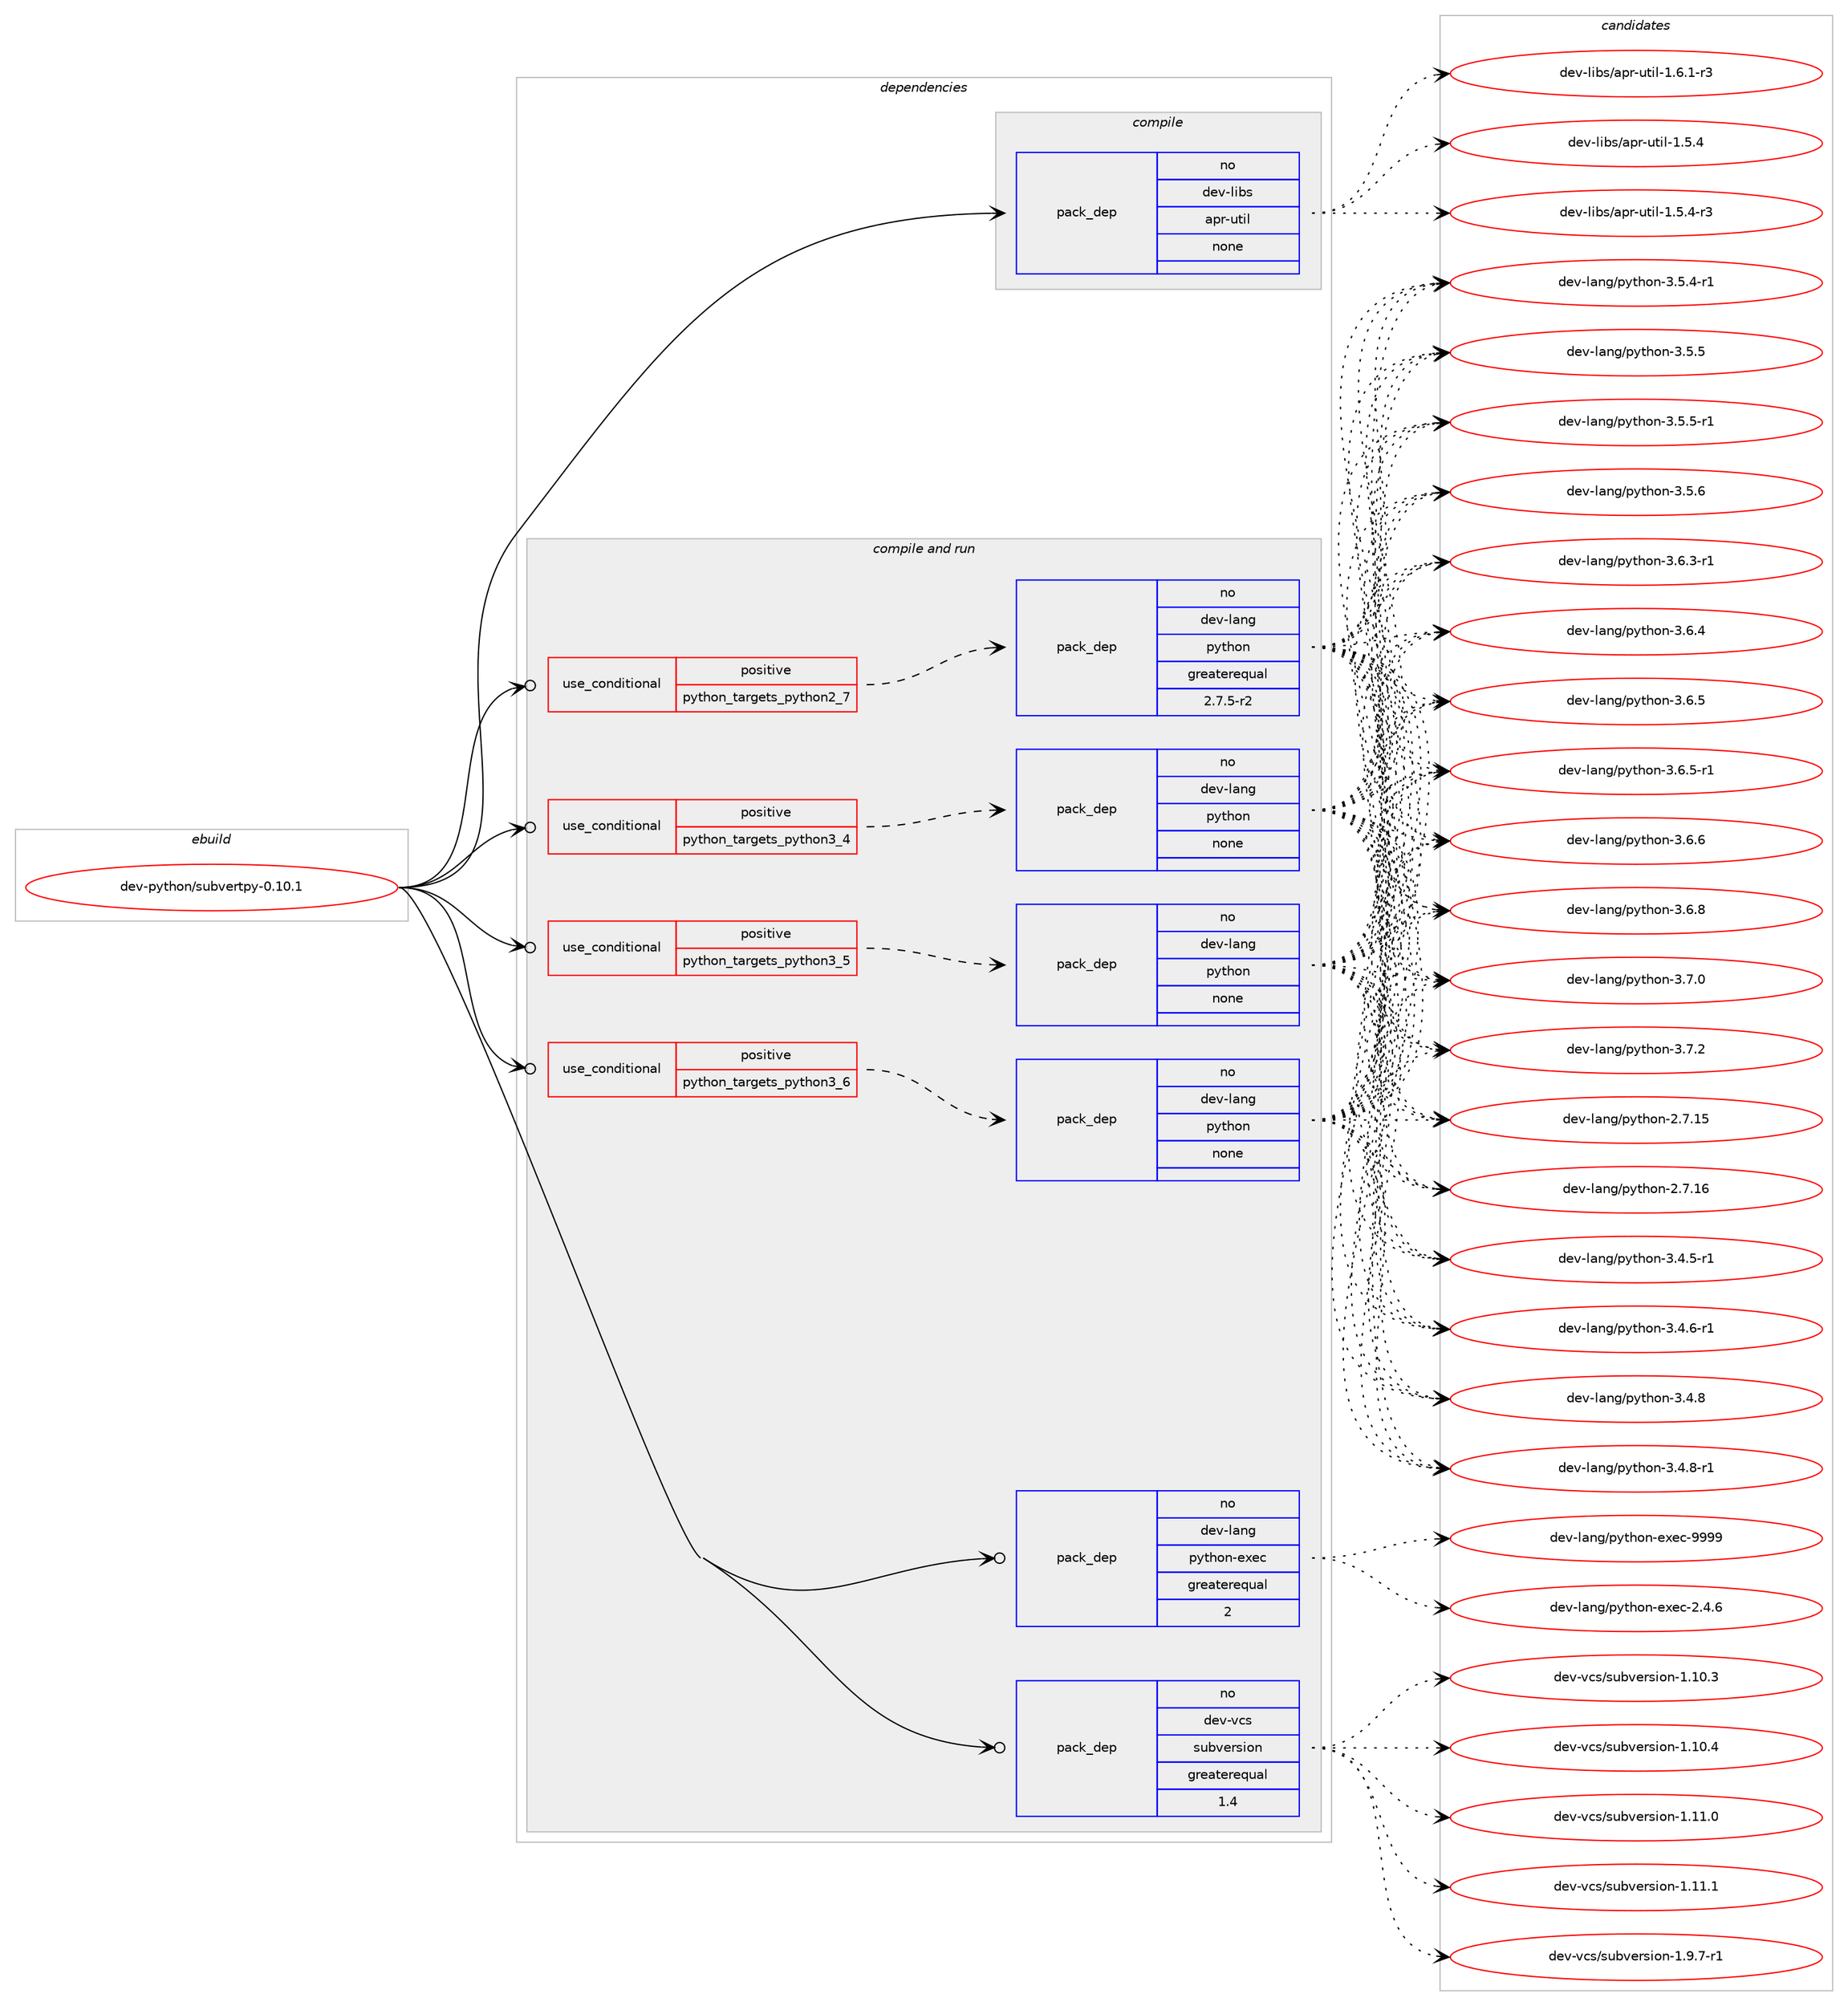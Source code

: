 digraph prolog {

# *************
# Graph options
# *************

newrank=true;
concentrate=true;
compound=true;
graph [rankdir=LR,fontname=Helvetica,fontsize=10,ranksep=1.5];#, ranksep=2.5, nodesep=0.2];
edge  [arrowhead=vee];
node  [fontname=Helvetica,fontsize=10];

# **********
# The ebuild
# **********

subgraph cluster_leftcol {
color=gray;
rank=same;
label=<<i>ebuild</i>>;
id [label="dev-python/subvertpy-0.10.1", color=red, width=4, href="../dev-python/subvertpy-0.10.1.svg"];
}

# ****************
# The dependencies
# ****************

subgraph cluster_midcol {
color=gray;
label=<<i>dependencies</i>>;
subgraph cluster_compile {
fillcolor="#eeeeee";
style=filled;
label=<<i>compile</i>>;
subgraph pack1034758 {
dependency1443501 [label=<<TABLE BORDER="0" CELLBORDER="1" CELLSPACING="0" CELLPADDING="4" WIDTH="220"><TR><TD ROWSPAN="6" CELLPADDING="30">pack_dep</TD></TR><TR><TD WIDTH="110">no</TD></TR><TR><TD>dev-libs</TD></TR><TR><TD>apr-util</TD></TR><TR><TD>none</TD></TR><TR><TD></TD></TR></TABLE>>, shape=none, color=blue];
}
id:e -> dependency1443501:w [weight=20,style="solid",arrowhead="vee"];
}
subgraph cluster_compileandrun {
fillcolor="#eeeeee";
style=filled;
label=<<i>compile and run</i>>;
subgraph cond385381 {
dependency1443502 [label=<<TABLE BORDER="0" CELLBORDER="1" CELLSPACING="0" CELLPADDING="4"><TR><TD ROWSPAN="3" CELLPADDING="10">use_conditional</TD></TR><TR><TD>positive</TD></TR><TR><TD>python_targets_python2_7</TD></TR></TABLE>>, shape=none, color=red];
subgraph pack1034759 {
dependency1443503 [label=<<TABLE BORDER="0" CELLBORDER="1" CELLSPACING="0" CELLPADDING="4" WIDTH="220"><TR><TD ROWSPAN="6" CELLPADDING="30">pack_dep</TD></TR><TR><TD WIDTH="110">no</TD></TR><TR><TD>dev-lang</TD></TR><TR><TD>python</TD></TR><TR><TD>greaterequal</TD></TR><TR><TD>2.7.5-r2</TD></TR></TABLE>>, shape=none, color=blue];
}
dependency1443502:e -> dependency1443503:w [weight=20,style="dashed",arrowhead="vee"];
}
id:e -> dependency1443502:w [weight=20,style="solid",arrowhead="odotvee"];
subgraph cond385382 {
dependency1443504 [label=<<TABLE BORDER="0" CELLBORDER="1" CELLSPACING="0" CELLPADDING="4"><TR><TD ROWSPAN="3" CELLPADDING="10">use_conditional</TD></TR><TR><TD>positive</TD></TR><TR><TD>python_targets_python3_4</TD></TR></TABLE>>, shape=none, color=red];
subgraph pack1034760 {
dependency1443505 [label=<<TABLE BORDER="0" CELLBORDER="1" CELLSPACING="0" CELLPADDING="4" WIDTH="220"><TR><TD ROWSPAN="6" CELLPADDING="30">pack_dep</TD></TR><TR><TD WIDTH="110">no</TD></TR><TR><TD>dev-lang</TD></TR><TR><TD>python</TD></TR><TR><TD>none</TD></TR><TR><TD></TD></TR></TABLE>>, shape=none, color=blue];
}
dependency1443504:e -> dependency1443505:w [weight=20,style="dashed",arrowhead="vee"];
}
id:e -> dependency1443504:w [weight=20,style="solid",arrowhead="odotvee"];
subgraph cond385383 {
dependency1443506 [label=<<TABLE BORDER="0" CELLBORDER="1" CELLSPACING="0" CELLPADDING="4"><TR><TD ROWSPAN="3" CELLPADDING="10">use_conditional</TD></TR><TR><TD>positive</TD></TR><TR><TD>python_targets_python3_5</TD></TR></TABLE>>, shape=none, color=red];
subgraph pack1034761 {
dependency1443507 [label=<<TABLE BORDER="0" CELLBORDER="1" CELLSPACING="0" CELLPADDING="4" WIDTH="220"><TR><TD ROWSPAN="6" CELLPADDING="30">pack_dep</TD></TR><TR><TD WIDTH="110">no</TD></TR><TR><TD>dev-lang</TD></TR><TR><TD>python</TD></TR><TR><TD>none</TD></TR><TR><TD></TD></TR></TABLE>>, shape=none, color=blue];
}
dependency1443506:e -> dependency1443507:w [weight=20,style="dashed",arrowhead="vee"];
}
id:e -> dependency1443506:w [weight=20,style="solid",arrowhead="odotvee"];
subgraph cond385384 {
dependency1443508 [label=<<TABLE BORDER="0" CELLBORDER="1" CELLSPACING="0" CELLPADDING="4"><TR><TD ROWSPAN="3" CELLPADDING="10">use_conditional</TD></TR><TR><TD>positive</TD></TR><TR><TD>python_targets_python3_6</TD></TR></TABLE>>, shape=none, color=red];
subgraph pack1034762 {
dependency1443509 [label=<<TABLE BORDER="0" CELLBORDER="1" CELLSPACING="0" CELLPADDING="4" WIDTH="220"><TR><TD ROWSPAN="6" CELLPADDING="30">pack_dep</TD></TR><TR><TD WIDTH="110">no</TD></TR><TR><TD>dev-lang</TD></TR><TR><TD>python</TD></TR><TR><TD>none</TD></TR><TR><TD></TD></TR></TABLE>>, shape=none, color=blue];
}
dependency1443508:e -> dependency1443509:w [weight=20,style="dashed",arrowhead="vee"];
}
id:e -> dependency1443508:w [weight=20,style="solid",arrowhead="odotvee"];
subgraph pack1034763 {
dependency1443510 [label=<<TABLE BORDER="0" CELLBORDER="1" CELLSPACING="0" CELLPADDING="4" WIDTH="220"><TR><TD ROWSPAN="6" CELLPADDING="30">pack_dep</TD></TR><TR><TD WIDTH="110">no</TD></TR><TR><TD>dev-lang</TD></TR><TR><TD>python-exec</TD></TR><TR><TD>greaterequal</TD></TR><TR><TD>2</TD></TR></TABLE>>, shape=none, color=blue];
}
id:e -> dependency1443510:w [weight=20,style="solid",arrowhead="odotvee"];
subgraph pack1034764 {
dependency1443511 [label=<<TABLE BORDER="0" CELLBORDER="1" CELLSPACING="0" CELLPADDING="4" WIDTH="220"><TR><TD ROWSPAN="6" CELLPADDING="30">pack_dep</TD></TR><TR><TD WIDTH="110">no</TD></TR><TR><TD>dev-vcs</TD></TR><TR><TD>subversion</TD></TR><TR><TD>greaterequal</TD></TR><TR><TD>1.4</TD></TR></TABLE>>, shape=none, color=blue];
}
id:e -> dependency1443511:w [weight=20,style="solid",arrowhead="odotvee"];
}
subgraph cluster_run {
fillcolor="#eeeeee";
style=filled;
label=<<i>run</i>>;
}
}

# **************
# The candidates
# **************

subgraph cluster_choices {
rank=same;
color=gray;
label=<<i>candidates</i>>;

subgraph choice1034758 {
color=black;
nodesep=1;
choice1001011184510810598115479711211445117116105108454946534652 [label="dev-libs/apr-util-1.5.4", color=red, width=4,href="../dev-libs/apr-util-1.5.4.svg"];
choice10010111845108105981154797112114451171161051084549465346524511451 [label="dev-libs/apr-util-1.5.4-r3", color=red, width=4,href="../dev-libs/apr-util-1.5.4-r3.svg"];
choice10010111845108105981154797112114451171161051084549465446494511451 [label="dev-libs/apr-util-1.6.1-r3", color=red, width=4,href="../dev-libs/apr-util-1.6.1-r3.svg"];
dependency1443501:e -> choice1001011184510810598115479711211445117116105108454946534652:w [style=dotted,weight="100"];
dependency1443501:e -> choice10010111845108105981154797112114451171161051084549465346524511451:w [style=dotted,weight="100"];
dependency1443501:e -> choice10010111845108105981154797112114451171161051084549465446494511451:w [style=dotted,weight="100"];
}
subgraph choice1034759 {
color=black;
nodesep=1;
choice10010111845108971101034711212111610411111045504655464953 [label="dev-lang/python-2.7.15", color=red, width=4,href="../dev-lang/python-2.7.15.svg"];
choice10010111845108971101034711212111610411111045504655464954 [label="dev-lang/python-2.7.16", color=red, width=4,href="../dev-lang/python-2.7.16.svg"];
choice1001011184510897110103471121211161041111104551465246534511449 [label="dev-lang/python-3.4.5-r1", color=red, width=4,href="../dev-lang/python-3.4.5-r1.svg"];
choice1001011184510897110103471121211161041111104551465246544511449 [label="dev-lang/python-3.4.6-r1", color=red, width=4,href="../dev-lang/python-3.4.6-r1.svg"];
choice100101118451089711010347112121116104111110455146524656 [label="dev-lang/python-3.4.8", color=red, width=4,href="../dev-lang/python-3.4.8.svg"];
choice1001011184510897110103471121211161041111104551465246564511449 [label="dev-lang/python-3.4.8-r1", color=red, width=4,href="../dev-lang/python-3.4.8-r1.svg"];
choice1001011184510897110103471121211161041111104551465346524511449 [label="dev-lang/python-3.5.4-r1", color=red, width=4,href="../dev-lang/python-3.5.4-r1.svg"];
choice100101118451089711010347112121116104111110455146534653 [label="dev-lang/python-3.5.5", color=red, width=4,href="../dev-lang/python-3.5.5.svg"];
choice1001011184510897110103471121211161041111104551465346534511449 [label="dev-lang/python-3.5.5-r1", color=red, width=4,href="../dev-lang/python-3.5.5-r1.svg"];
choice100101118451089711010347112121116104111110455146534654 [label="dev-lang/python-3.5.6", color=red, width=4,href="../dev-lang/python-3.5.6.svg"];
choice1001011184510897110103471121211161041111104551465446514511449 [label="dev-lang/python-3.6.3-r1", color=red, width=4,href="../dev-lang/python-3.6.3-r1.svg"];
choice100101118451089711010347112121116104111110455146544652 [label="dev-lang/python-3.6.4", color=red, width=4,href="../dev-lang/python-3.6.4.svg"];
choice100101118451089711010347112121116104111110455146544653 [label="dev-lang/python-3.6.5", color=red, width=4,href="../dev-lang/python-3.6.5.svg"];
choice1001011184510897110103471121211161041111104551465446534511449 [label="dev-lang/python-3.6.5-r1", color=red, width=4,href="../dev-lang/python-3.6.5-r1.svg"];
choice100101118451089711010347112121116104111110455146544654 [label="dev-lang/python-3.6.6", color=red, width=4,href="../dev-lang/python-3.6.6.svg"];
choice100101118451089711010347112121116104111110455146544656 [label="dev-lang/python-3.6.8", color=red, width=4,href="../dev-lang/python-3.6.8.svg"];
choice100101118451089711010347112121116104111110455146554648 [label="dev-lang/python-3.7.0", color=red, width=4,href="../dev-lang/python-3.7.0.svg"];
choice100101118451089711010347112121116104111110455146554650 [label="dev-lang/python-3.7.2", color=red, width=4,href="../dev-lang/python-3.7.2.svg"];
dependency1443503:e -> choice10010111845108971101034711212111610411111045504655464953:w [style=dotted,weight="100"];
dependency1443503:e -> choice10010111845108971101034711212111610411111045504655464954:w [style=dotted,weight="100"];
dependency1443503:e -> choice1001011184510897110103471121211161041111104551465246534511449:w [style=dotted,weight="100"];
dependency1443503:e -> choice1001011184510897110103471121211161041111104551465246544511449:w [style=dotted,weight="100"];
dependency1443503:e -> choice100101118451089711010347112121116104111110455146524656:w [style=dotted,weight="100"];
dependency1443503:e -> choice1001011184510897110103471121211161041111104551465246564511449:w [style=dotted,weight="100"];
dependency1443503:e -> choice1001011184510897110103471121211161041111104551465346524511449:w [style=dotted,weight="100"];
dependency1443503:e -> choice100101118451089711010347112121116104111110455146534653:w [style=dotted,weight="100"];
dependency1443503:e -> choice1001011184510897110103471121211161041111104551465346534511449:w [style=dotted,weight="100"];
dependency1443503:e -> choice100101118451089711010347112121116104111110455146534654:w [style=dotted,weight="100"];
dependency1443503:e -> choice1001011184510897110103471121211161041111104551465446514511449:w [style=dotted,weight="100"];
dependency1443503:e -> choice100101118451089711010347112121116104111110455146544652:w [style=dotted,weight="100"];
dependency1443503:e -> choice100101118451089711010347112121116104111110455146544653:w [style=dotted,weight="100"];
dependency1443503:e -> choice1001011184510897110103471121211161041111104551465446534511449:w [style=dotted,weight="100"];
dependency1443503:e -> choice100101118451089711010347112121116104111110455146544654:w [style=dotted,weight="100"];
dependency1443503:e -> choice100101118451089711010347112121116104111110455146544656:w [style=dotted,weight="100"];
dependency1443503:e -> choice100101118451089711010347112121116104111110455146554648:w [style=dotted,weight="100"];
dependency1443503:e -> choice100101118451089711010347112121116104111110455146554650:w [style=dotted,weight="100"];
}
subgraph choice1034760 {
color=black;
nodesep=1;
choice10010111845108971101034711212111610411111045504655464953 [label="dev-lang/python-2.7.15", color=red, width=4,href="../dev-lang/python-2.7.15.svg"];
choice10010111845108971101034711212111610411111045504655464954 [label="dev-lang/python-2.7.16", color=red, width=4,href="../dev-lang/python-2.7.16.svg"];
choice1001011184510897110103471121211161041111104551465246534511449 [label="dev-lang/python-3.4.5-r1", color=red, width=4,href="../dev-lang/python-3.4.5-r1.svg"];
choice1001011184510897110103471121211161041111104551465246544511449 [label="dev-lang/python-3.4.6-r1", color=red, width=4,href="../dev-lang/python-3.4.6-r1.svg"];
choice100101118451089711010347112121116104111110455146524656 [label="dev-lang/python-3.4.8", color=red, width=4,href="../dev-lang/python-3.4.8.svg"];
choice1001011184510897110103471121211161041111104551465246564511449 [label="dev-lang/python-3.4.8-r1", color=red, width=4,href="../dev-lang/python-3.4.8-r1.svg"];
choice1001011184510897110103471121211161041111104551465346524511449 [label="dev-lang/python-3.5.4-r1", color=red, width=4,href="../dev-lang/python-3.5.4-r1.svg"];
choice100101118451089711010347112121116104111110455146534653 [label="dev-lang/python-3.5.5", color=red, width=4,href="../dev-lang/python-3.5.5.svg"];
choice1001011184510897110103471121211161041111104551465346534511449 [label="dev-lang/python-3.5.5-r1", color=red, width=4,href="../dev-lang/python-3.5.5-r1.svg"];
choice100101118451089711010347112121116104111110455146534654 [label="dev-lang/python-3.5.6", color=red, width=4,href="../dev-lang/python-3.5.6.svg"];
choice1001011184510897110103471121211161041111104551465446514511449 [label="dev-lang/python-3.6.3-r1", color=red, width=4,href="../dev-lang/python-3.6.3-r1.svg"];
choice100101118451089711010347112121116104111110455146544652 [label="dev-lang/python-3.6.4", color=red, width=4,href="../dev-lang/python-3.6.4.svg"];
choice100101118451089711010347112121116104111110455146544653 [label="dev-lang/python-3.6.5", color=red, width=4,href="../dev-lang/python-3.6.5.svg"];
choice1001011184510897110103471121211161041111104551465446534511449 [label="dev-lang/python-3.6.5-r1", color=red, width=4,href="../dev-lang/python-3.6.5-r1.svg"];
choice100101118451089711010347112121116104111110455146544654 [label="dev-lang/python-3.6.6", color=red, width=4,href="../dev-lang/python-3.6.6.svg"];
choice100101118451089711010347112121116104111110455146544656 [label="dev-lang/python-3.6.8", color=red, width=4,href="../dev-lang/python-3.6.8.svg"];
choice100101118451089711010347112121116104111110455146554648 [label="dev-lang/python-3.7.0", color=red, width=4,href="../dev-lang/python-3.7.0.svg"];
choice100101118451089711010347112121116104111110455146554650 [label="dev-lang/python-3.7.2", color=red, width=4,href="../dev-lang/python-3.7.2.svg"];
dependency1443505:e -> choice10010111845108971101034711212111610411111045504655464953:w [style=dotted,weight="100"];
dependency1443505:e -> choice10010111845108971101034711212111610411111045504655464954:w [style=dotted,weight="100"];
dependency1443505:e -> choice1001011184510897110103471121211161041111104551465246534511449:w [style=dotted,weight="100"];
dependency1443505:e -> choice1001011184510897110103471121211161041111104551465246544511449:w [style=dotted,weight="100"];
dependency1443505:e -> choice100101118451089711010347112121116104111110455146524656:w [style=dotted,weight="100"];
dependency1443505:e -> choice1001011184510897110103471121211161041111104551465246564511449:w [style=dotted,weight="100"];
dependency1443505:e -> choice1001011184510897110103471121211161041111104551465346524511449:w [style=dotted,weight="100"];
dependency1443505:e -> choice100101118451089711010347112121116104111110455146534653:w [style=dotted,weight="100"];
dependency1443505:e -> choice1001011184510897110103471121211161041111104551465346534511449:w [style=dotted,weight="100"];
dependency1443505:e -> choice100101118451089711010347112121116104111110455146534654:w [style=dotted,weight="100"];
dependency1443505:e -> choice1001011184510897110103471121211161041111104551465446514511449:w [style=dotted,weight="100"];
dependency1443505:e -> choice100101118451089711010347112121116104111110455146544652:w [style=dotted,weight="100"];
dependency1443505:e -> choice100101118451089711010347112121116104111110455146544653:w [style=dotted,weight="100"];
dependency1443505:e -> choice1001011184510897110103471121211161041111104551465446534511449:w [style=dotted,weight="100"];
dependency1443505:e -> choice100101118451089711010347112121116104111110455146544654:w [style=dotted,weight="100"];
dependency1443505:e -> choice100101118451089711010347112121116104111110455146544656:w [style=dotted,weight="100"];
dependency1443505:e -> choice100101118451089711010347112121116104111110455146554648:w [style=dotted,weight="100"];
dependency1443505:e -> choice100101118451089711010347112121116104111110455146554650:w [style=dotted,weight="100"];
}
subgraph choice1034761 {
color=black;
nodesep=1;
choice10010111845108971101034711212111610411111045504655464953 [label="dev-lang/python-2.7.15", color=red, width=4,href="../dev-lang/python-2.7.15.svg"];
choice10010111845108971101034711212111610411111045504655464954 [label="dev-lang/python-2.7.16", color=red, width=4,href="../dev-lang/python-2.7.16.svg"];
choice1001011184510897110103471121211161041111104551465246534511449 [label="dev-lang/python-3.4.5-r1", color=red, width=4,href="../dev-lang/python-3.4.5-r1.svg"];
choice1001011184510897110103471121211161041111104551465246544511449 [label="dev-lang/python-3.4.6-r1", color=red, width=4,href="../dev-lang/python-3.4.6-r1.svg"];
choice100101118451089711010347112121116104111110455146524656 [label="dev-lang/python-3.4.8", color=red, width=4,href="../dev-lang/python-3.4.8.svg"];
choice1001011184510897110103471121211161041111104551465246564511449 [label="dev-lang/python-3.4.8-r1", color=red, width=4,href="../dev-lang/python-3.4.8-r1.svg"];
choice1001011184510897110103471121211161041111104551465346524511449 [label="dev-lang/python-3.5.4-r1", color=red, width=4,href="../dev-lang/python-3.5.4-r1.svg"];
choice100101118451089711010347112121116104111110455146534653 [label="dev-lang/python-3.5.5", color=red, width=4,href="../dev-lang/python-3.5.5.svg"];
choice1001011184510897110103471121211161041111104551465346534511449 [label="dev-lang/python-3.5.5-r1", color=red, width=4,href="../dev-lang/python-3.5.5-r1.svg"];
choice100101118451089711010347112121116104111110455146534654 [label="dev-lang/python-3.5.6", color=red, width=4,href="../dev-lang/python-3.5.6.svg"];
choice1001011184510897110103471121211161041111104551465446514511449 [label="dev-lang/python-3.6.3-r1", color=red, width=4,href="../dev-lang/python-3.6.3-r1.svg"];
choice100101118451089711010347112121116104111110455146544652 [label="dev-lang/python-3.6.4", color=red, width=4,href="../dev-lang/python-3.6.4.svg"];
choice100101118451089711010347112121116104111110455146544653 [label="dev-lang/python-3.6.5", color=red, width=4,href="../dev-lang/python-3.6.5.svg"];
choice1001011184510897110103471121211161041111104551465446534511449 [label="dev-lang/python-3.6.5-r1", color=red, width=4,href="../dev-lang/python-3.6.5-r1.svg"];
choice100101118451089711010347112121116104111110455146544654 [label="dev-lang/python-3.6.6", color=red, width=4,href="../dev-lang/python-3.6.6.svg"];
choice100101118451089711010347112121116104111110455146544656 [label="dev-lang/python-3.6.8", color=red, width=4,href="../dev-lang/python-3.6.8.svg"];
choice100101118451089711010347112121116104111110455146554648 [label="dev-lang/python-3.7.0", color=red, width=4,href="../dev-lang/python-3.7.0.svg"];
choice100101118451089711010347112121116104111110455146554650 [label="dev-lang/python-3.7.2", color=red, width=4,href="../dev-lang/python-3.7.2.svg"];
dependency1443507:e -> choice10010111845108971101034711212111610411111045504655464953:w [style=dotted,weight="100"];
dependency1443507:e -> choice10010111845108971101034711212111610411111045504655464954:w [style=dotted,weight="100"];
dependency1443507:e -> choice1001011184510897110103471121211161041111104551465246534511449:w [style=dotted,weight="100"];
dependency1443507:e -> choice1001011184510897110103471121211161041111104551465246544511449:w [style=dotted,weight="100"];
dependency1443507:e -> choice100101118451089711010347112121116104111110455146524656:w [style=dotted,weight="100"];
dependency1443507:e -> choice1001011184510897110103471121211161041111104551465246564511449:w [style=dotted,weight="100"];
dependency1443507:e -> choice1001011184510897110103471121211161041111104551465346524511449:w [style=dotted,weight="100"];
dependency1443507:e -> choice100101118451089711010347112121116104111110455146534653:w [style=dotted,weight="100"];
dependency1443507:e -> choice1001011184510897110103471121211161041111104551465346534511449:w [style=dotted,weight="100"];
dependency1443507:e -> choice100101118451089711010347112121116104111110455146534654:w [style=dotted,weight="100"];
dependency1443507:e -> choice1001011184510897110103471121211161041111104551465446514511449:w [style=dotted,weight="100"];
dependency1443507:e -> choice100101118451089711010347112121116104111110455146544652:w [style=dotted,weight="100"];
dependency1443507:e -> choice100101118451089711010347112121116104111110455146544653:w [style=dotted,weight="100"];
dependency1443507:e -> choice1001011184510897110103471121211161041111104551465446534511449:w [style=dotted,weight="100"];
dependency1443507:e -> choice100101118451089711010347112121116104111110455146544654:w [style=dotted,weight="100"];
dependency1443507:e -> choice100101118451089711010347112121116104111110455146544656:w [style=dotted,weight="100"];
dependency1443507:e -> choice100101118451089711010347112121116104111110455146554648:w [style=dotted,weight="100"];
dependency1443507:e -> choice100101118451089711010347112121116104111110455146554650:w [style=dotted,weight="100"];
}
subgraph choice1034762 {
color=black;
nodesep=1;
choice10010111845108971101034711212111610411111045504655464953 [label="dev-lang/python-2.7.15", color=red, width=4,href="../dev-lang/python-2.7.15.svg"];
choice10010111845108971101034711212111610411111045504655464954 [label="dev-lang/python-2.7.16", color=red, width=4,href="../dev-lang/python-2.7.16.svg"];
choice1001011184510897110103471121211161041111104551465246534511449 [label="dev-lang/python-3.4.5-r1", color=red, width=4,href="../dev-lang/python-3.4.5-r1.svg"];
choice1001011184510897110103471121211161041111104551465246544511449 [label="dev-lang/python-3.4.6-r1", color=red, width=4,href="../dev-lang/python-3.4.6-r1.svg"];
choice100101118451089711010347112121116104111110455146524656 [label="dev-lang/python-3.4.8", color=red, width=4,href="../dev-lang/python-3.4.8.svg"];
choice1001011184510897110103471121211161041111104551465246564511449 [label="dev-lang/python-3.4.8-r1", color=red, width=4,href="../dev-lang/python-3.4.8-r1.svg"];
choice1001011184510897110103471121211161041111104551465346524511449 [label="dev-lang/python-3.5.4-r1", color=red, width=4,href="../dev-lang/python-3.5.4-r1.svg"];
choice100101118451089711010347112121116104111110455146534653 [label="dev-lang/python-3.5.5", color=red, width=4,href="../dev-lang/python-3.5.5.svg"];
choice1001011184510897110103471121211161041111104551465346534511449 [label="dev-lang/python-3.5.5-r1", color=red, width=4,href="../dev-lang/python-3.5.5-r1.svg"];
choice100101118451089711010347112121116104111110455146534654 [label="dev-lang/python-3.5.6", color=red, width=4,href="../dev-lang/python-3.5.6.svg"];
choice1001011184510897110103471121211161041111104551465446514511449 [label="dev-lang/python-3.6.3-r1", color=red, width=4,href="../dev-lang/python-3.6.3-r1.svg"];
choice100101118451089711010347112121116104111110455146544652 [label="dev-lang/python-3.6.4", color=red, width=4,href="../dev-lang/python-3.6.4.svg"];
choice100101118451089711010347112121116104111110455146544653 [label="dev-lang/python-3.6.5", color=red, width=4,href="../dev-lang/python-3.6.5.svg"];
choice1001011184510897110103471121211161041111104551465446534511449 [label="dev-lang/python-3.6.5-r1", color=red, width=4,href="../dev-lang/python-3.6.5-r1.svg"];
choice100101118451089711010347112121116104111110455146544654 [label="dev-lang/python-3.6.6", color=red, width=4,href="../dev-lang/python-3.6.6.svg"];
choice100101118451089711010347112121116104111110455146544656 [label="dev-lang/python-3.6.8", color=red, width=4,href="../dev-lang/python-3.6.8.svg"];
choice100101118451089711010347112121116104111110455146554648 [label="dev-lang/python-3.7.0", color=red, width=4,href="../dev-lang/python-3.7.0.svg"];
choice100101118451089711010347112121116104111110455146554650 [label="dev-lang/python-3.7.2", color=red, width=4,href="../dev-lang/python-3.7.2.svg"];
dependency1443509:e -> choice10010111845108971101034711212111610411111045504655464953:w [style=dotted,weight="100"];
dependency1443509:e -> choice10010111845108971101034711212111610411111045504655464954:w [style=dotted,weight="100"];
dependency1443509:e -> choice1001011184510897110103471121211161041111104551465246534511449:w [style=dotted,weight="100"];
dependency1443509:e -> choice1001011184510897110103471121211161041111104551465246544511449:w [style=dotted,weight="100"];
dependency1443509:e -> choice100101118451089711010347112121116104111110455146524656:w [style=dotted,weight="100"];
dependency1443509:e -> choice1001011184510897110103471121211161041111104551465246564511449:w [style=dotted,weight="100"];
dependency1443509:e -> choice1001011184510897110103471121211161041111104551465346524511449:w [style=dotted,weight="100"];
dependency1443509:e -> choice100101118451089711010347112121116104111110455146534653:w [style=dotted,weight="100"];
dependency1443509:e -> choice1001011184510897110103471121211161041111104551465346534511449:w [style=dotted,weight="100"];
dependency1443509:e -> choice100101118451089711010347112121116104111110455146534654:w [style=dotted,weight="100"];
dependency1443509:e -> choice1001011184510897110103471121211161041111104551465446514511449:w [style=dotted,weight="100"];
dependency1443509:e -> choice100101118451089711010347112121116104111110455146544652:w [style=dotted,weight="100"];
dependency1443509:e -> choice100101118451089711010347112121116104111110455146544653:w [style=dotted,weight="100"];
dependency1443509:e -> choice1001011184510897110103471121211161041111104551465446534511449:w [style=dotted,weight="100"];
dependency1443509:e -> choice100101118451089711010347112121116104111110455146544654:w [style=dotted,weight="100"];
dependency1443509:e -> choice100101118451089711010347112121116104111110455146544656:w [style=dotted,weight="100"];
dependency1443509:e -> choice100101118451089711010347112121116104111110455146554648:w [style=dotted,weight="100"];
dependency1443509:e -> choice100101118451089711010347112121116104111110455146554650:w [style=dotted,weight="100"];
}
subgraph choice1034763 {
color=black;
nodesep=1;
choice1001011184510897110103471121211161041111104510112010199455046524654 [label="dev-lang/python-exec-2.4.6", color=red, width=4,href="../dev-lang/python-exec-2.4.6.svg"];
choice10010111845108971101034711212111610411111045101120101994557575757 [label="dev-lang/python-exec-9999", color=red, width=4,href="../dev-lang/python-exec-9999.svg"];
dependency1443510:e -> choice1001011184510897110103471121211161041111104510112010199455046524654:w [style=dotted,weight="100"];
dependency1443510:e -> choice10010111845108971101034711212111610411111045101120101994557575757:w [style=dotted,weight="100"];
}
subgraph choice1034764 {
color=black;
nodesep=1;
choice1001011184511899115471151179811810111411510511111045494649484651 [label="dev-vcs/subversion-1.10.3", color=red, width=4,href="../dev-vcs/subversion-1.10.3.svg"];
choice1001011184511899115471151179811810111411510511111045494649484652 [label="dev-vcs/subversion-1.10.4", color=red, width=4,href="../dev-vcs/subversion-1.10.4.svg"];
choice1001011184511899115471151179811810111411510511111045494649494648 [label="dev-vcs/subversion-1.11.0", color=red, width=4,href="../dev-vcs/subversion-1.11.0.svg"];
choice1001011184511899115471151179811810111411510511111045494649494649 [label="dev-vcs/subversion-1.11.1", color=red, width=4,href="../dev-vcs/subversion-1.11.1.svg"];
choice100101118451189911547115117981181011141151051111104549465746554511449 [label="dev-vcs/subversion-1.9.7-r1", color=red, width=4,href="../dev-vcs/subversion-1.9.7-r1.svg"];
dependency1443511:e -> choice1001011184511899115471151179811810111411510511111045494649484651:w [style=dotted,weight="100"];
dependency1443511:e -> choice1001011184511899115471151179811810111411510511111045494649484652:w [style=dotted,weight="100"];
dependency1443511:e -> choice1001011184511899115471151179811810111411510511111045494649494648:w [style=dotted,weight="100"];
dependency1443511:e -> choice1001011184511899115471151179811810111411510511111045494649494649:w [style=dotted,weight="100"];
dependency1443511:e -> choice100101118451189911547115117981181011141151051111104549465746554511449:w [style=dotted,weight="100"];
}
}

}
